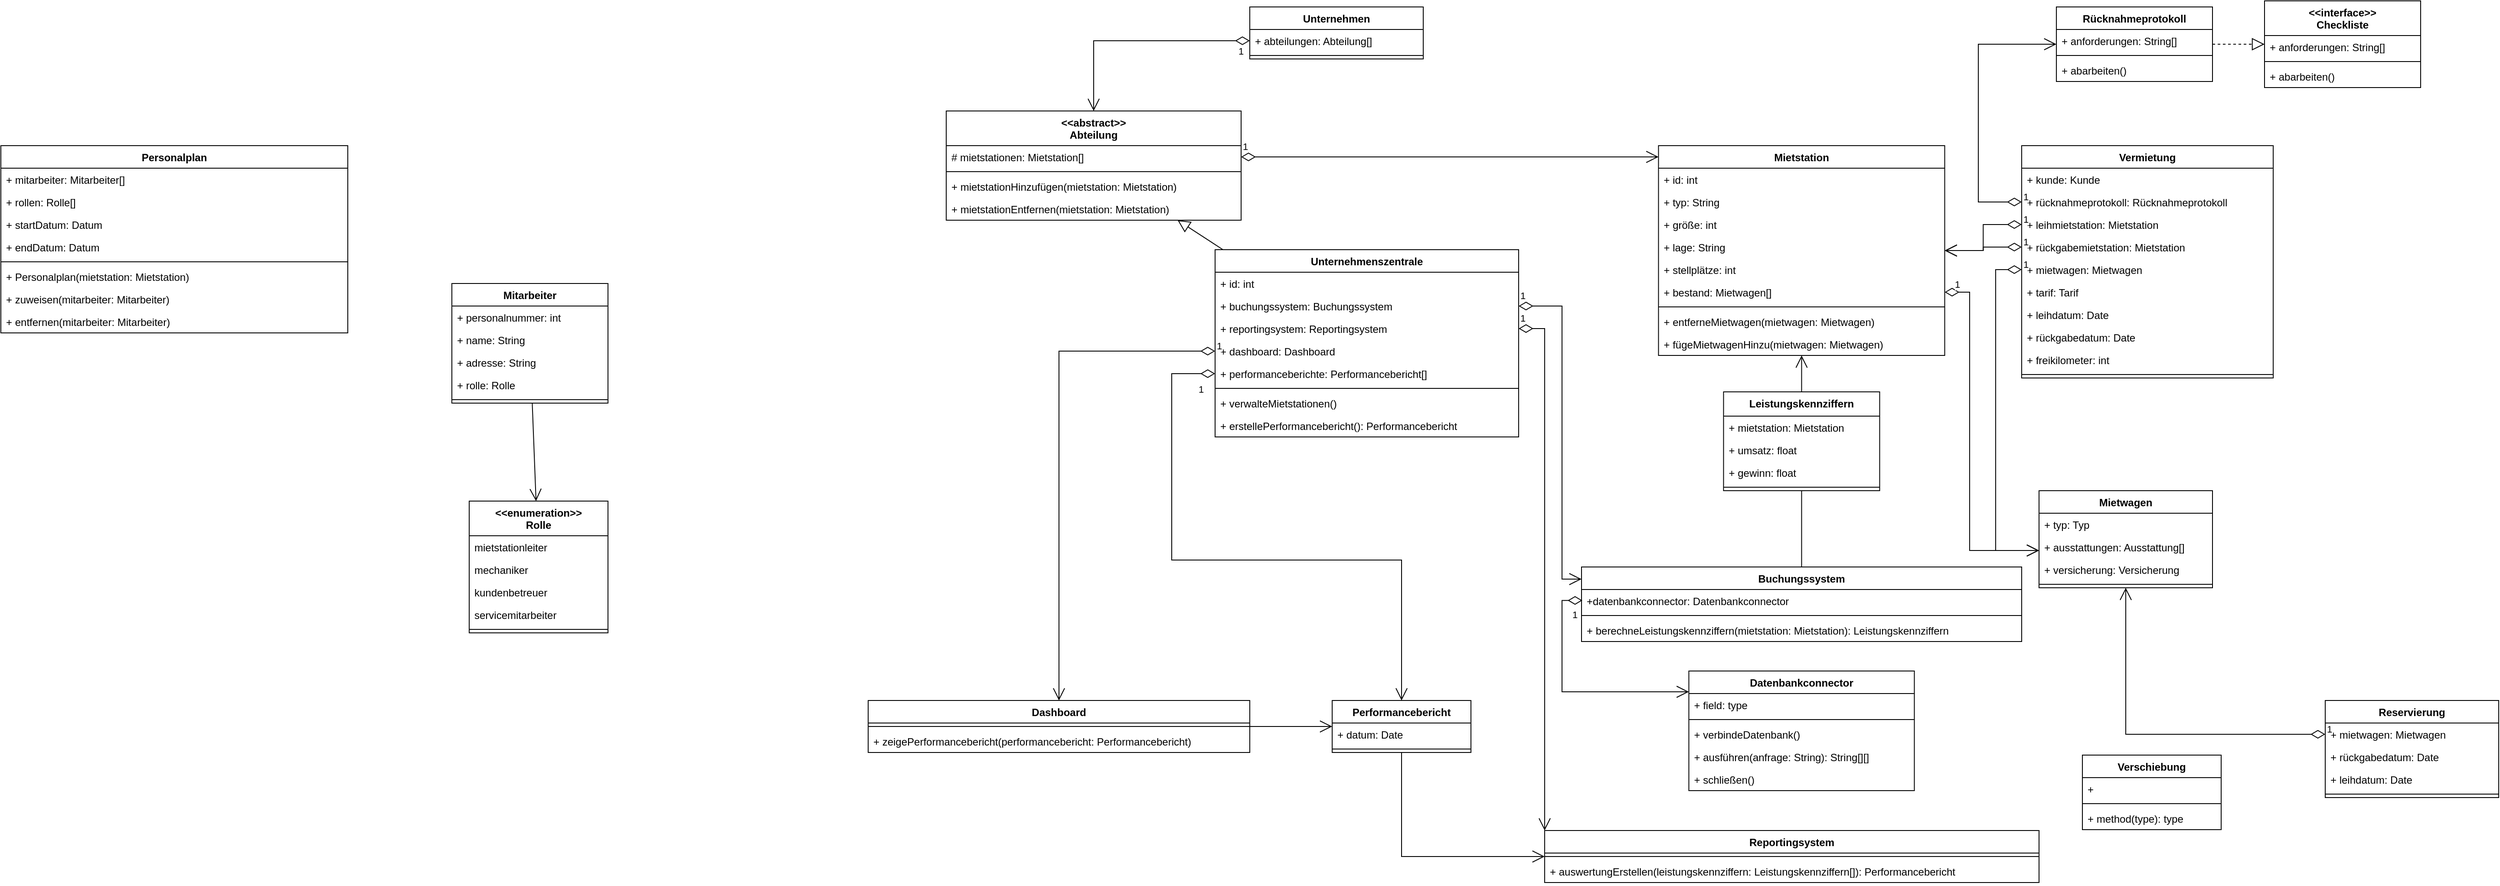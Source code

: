 <mxfile version="16.2.2" type="github">
  <diagram id="ZMPBVdDReR-dd0KNUXKv" name="Page-1">
    <mxGraphModel dx="2992" dy="793" grid="1" gridSize="10" guides="1" tooltips="1" connect="1" arrows="1" fold="1" page="1" pageScale="1" pageWidth="1600" pageHeight="900" math="0" shadow="0">
      <root>
        <mxCell id="0" />
        <mxCell id="1" parent="0" />
        <mxCell id="JOfPQrPtgQj5ozjjMgrj-1" value="Mietstation" style="swimlane;fontStyle=1;align=center;verticalAlign=top;childLayout=stackLayout;horizontal=1;startSize=26;horizontalStack=0;resizeParent=1;resizeParentMax=0;resizeLast=0;collapsible=1;marginBottom=0;" parent="1" vertex="1">
          <mxGeometry x="631.25" y="200" width="330" height="242" as="geometry" />
        </mxCell>
        <mxCell id="JOfPQrPtgQj5ozjjMgrj-76" value="+ id: int" style="text;strokeColor=none;fillColor=none;align=left;verticalAlign=top;spacingLeft=4;spacingRight=4;overflow=hidden;rotatable=0;points=[[0,0.5],[1,0.5]];portConstraint=eastwest;" parent="JOfPQrPtgQj5ozjjMgrj-1" vertex="1">
          <mxGeometry y="26" width="330" height="26" as="geometry" />
        </mxCell>
        <mxCell id="JOfPQrPtgQj5ozjjMgrj-2" value="+ typ: String" style="text;strokeColor=none;fillColor=none;align=left;verticalAlign=top;spacingLeft=4;spacingRight=4;overflow=hidden;rotatable=0;points=[[0,0.5],[1,0.5]];portConstraint=eastwest;" parent="JOfPQrPtgQj5ozjjMgrj-1" vertex="1">
          <mxGeometry y="52" width="330" height="26" as="geometry" />
        </mxCell>
        <mxCell id="JOfPQrPtgQj5ozjjMgrj-73" value="+ größe: int" style="text;strokeColor=none;fillColor=none;align=left;verticalAlign=top;spacingLeft=4;spacingRight=4;overflow=hidden;rotatable=0;points=[[0,0.5],[1,0.5]];portConstraint=eastwest;" parent="JOfPQrPtgQj5ozjjMgrj-1" vertex="1">
          <mxGeometry y="78" width="330" height="26" as="geometry" />
        </mxCell>
        <mxCell id="JOfPQrPtgQj5ozjjMgrj-74" value="+ lage: String" style="text;strokeColor=none;fillColor=none;align=left;verticalAlign=top;spacingLeft=4;spacingRight=4;overflow=hidden;rotatable=0;points=[[0,0.5],[1,0.5]];portConstraint=eastwest;" parent="JOfPQrPtgQj5ozjjMgrj-1" vertex="1">
          <mxGeometry y="104" width="330" height="26" as="geometry" />
        </mxCell>
        <mxCell id="JOfPQrPtgQj5ozjjMgrj-77" value="+ stellplätze: int" style="text;strokeColor=none;fillColor=none;align=left;verticalAlign=top;spacingLeft=4;spacingRight=4;overflow=hidden;rotatable=0;points=[[0,0.5],[1,0.5]];portConstraint=eastwest;" parent="JOfPQrPtgQj5ozjjMgrj-1" vertex="1">
          <mxGeometry y="130" width="330" height="26" as="geometry" />
        </mxCell>
        <mxCell id="JOfPQrPtgQj5ozjjMgrj-78" value="+ bestand: Mietwagen[]" style="text;strokeColor=none;fillColor=none;align=left;verticalAlign=top;spacingLeft=4;spacingRight=4;overflow=hidden;rotatable=0;points=[[0,0.5],[1,0.5]];portConstraint=eastwest;" parent="JOfPQrPtgQj5ozjjMgrj-1" vertex="1">
          <mxGeometry y="156" width="330" height="26" as="geometry" />
        </mxCell>
        <mxCell id="JOfPQrPtgQj5ozjjMgrj-3" value="" style="line;strokeWidth=1;fillColor=none;align=left;verticalAlign=middle;spacingTop=-1;spacingLeft=3;spacingRight=3;rotatable=0;labelPosition=right;points=[];portConstraint=eastwest;" parent="JOfPQrPtgQj5ozjjMgrj-1" vertex="1">
          <mxGeometry y="182" width="330" height="8" as="geometry" />
        </mxCell>
        <mxCell id="JOfPQrPtgQj5ozjjMgrj-243" value="+ entferneMietwagen(mietwagen: Mietwagen)" style="text;strokeColor=none;fillColor=none;align=left;verticalAlign=top;spacingLeft=4;spacingRight=4;overflow=hidden;rotatable=0;points=[[0,0.5],[1,0.5]];portConstraint=eastwest;" parent="JOfPQrPtgQj5ozjjMgrj-1" vertex="1">
          <mxGeometry y="190" width="330" height="26" as="geometry" />
        </mxCell>
        <mxCell id="JOfPQrPtgQj5ozjjMgrj-244" value="+ fügeMietwagenHinzu(mietwagen: Mietwagen)" style="text;strokeColor=none;fillColor=none;align=left;verticalAlign=top;spacingLeft=4;spacingRight=4;overflow=hidden;rotatable=0;points=[[0,0.5],[1,0.5]];portConstraint=eastwest;" parent="JOfPQrPtgQj5ozjjMgrj-1" vertex="1">
          <mxGeometry y="216" width="330" height="26" as="geometry" />
        </mxCell>
        <mxCell id="JOfPQrPtgQj5ozjjMgrj-5" value="Mietwagen" style="swimlane;fontStyle=1;align=center;verticalAlign=top;childLayout=stackLayout;horizontal=1;startSize=26;horizontalStack=0;resizeParent=1;resizeParentMax=0;resizeLast=0;collapsible=1;marginBottom=0;" parent="1" vertex="1">
          <mxGeometry x="1070" y="598" width="200" height="112" as="geometry" />
        </mxCell>
        <mxCell id="JOfPQrPtgQj5ozjjMgrj-6" value="+ typ: Typ" style="text;strokeColor=none;fillColor=none;align=left;verticalAlign=top;spacingLeft=4;spacingRight=4;overflow=hidden;rotatable=0;points=[[0,0.5],[1,0.5]];portConstraint=eastwest;" parent="JOfPQrPtgQj5ozjjMgrj-5" vertex="1">
          <mxGeometry y="26" width="200" height="26" as="geometry" />
        </mxCell>
        <mxCell id="JOfPQrPtgQj5ozjjMgrj-115" value="+ ausstattungen: Ausstattung[]" style="text;strokeColor=none;fillColor=none;align=left;verticalAlign=top;spacingLeft=4;spacingRight=4;overflow=hidden;rotatable=0;points=[[0,0.5],[1,0.5]];portConstraint=eastwest;" parent="JOfPQrPtgQj5ozjjMgrj-5" vertex="1">
          <mxGeometry y="52" width="200" height="26" as="geometry" />
        </mxCell>
        <mxCell id="JOfPQrPtgQj5ozjjMgrj-118" value="+ versicherung: Versicherung" style="text;strokeColor=none;fillColor=none;align=left;verticalAlign=top;spacingLeft=4;spacingRight=4;overflow=hidden;rotatable=0;points=[[0,0.5],[1,0.5]];portConstraint=eastwest;" parent="JOfPQrPtgQj5ozjjMgrj-5" vertex="1">
          <mxGeometry y="78" width="200" height="26" as="geometry" />
        </mxCell>
        <mxCell id="JOfPQrPtgQj5ozjjMgrj-7" value="" style="line;strokeWidth=1;fillColor=none;align=left;verticalAlign=middle;spacingTop=-1;spacingLeft=3;spacingRight=3;rotatable=0;labelPosition=right;points=[];portConstraint=eastwest;" parent="JOfPQrPtgQj5ozjjMgrj-5" vertex="1">
          <mxGeometry y="104" width="200" height="8" as="geometry" />
        </mxCell>
        <mxCell id="JOfPQrPtgQj5ozjjMgrj-21" value="&lt;&lt;abstract&gt;&gt;&#xa;Abteilung" style="swimlane;fontStyle=1;align=center;verticalAlign=top;childLayout=stackLayout;horizontal=1;startSize=40;horizontalStack=0;resizeParent=1;resizeParentMax=0;resizeLast=0;collapsible=1;marginBottom=0;" parent="1" vertex="1">
          <mxGeometry x="-190" y="160" width="340" height="126" as="geometry" />
        </mxCell>
        <mxCell id="JOfPQrPtgQj5ozjjMgrj-22" value="# mietstationen: Mietstation[]" style="text;strokeColor=none;fillColor=none;align=left;verticalAlign=top;spacingLeft=4;spacingRight=4;overflow=hidden;rotatable=0;points=[[0,0.5],[1,0.5]];portConstraint=eastwest;" parent="JOfPQrPtgQj5ozjjMgrj-21" vertex="1">
          <mxGeometry y="40" width="340" height="26" as="geometry" />
        </mxCell>
        <mxCell id="JOfPQrPtgQj5ozjjMgrj-23" value="" style="line;strokeWidth=1;fillColor=none;align=left;verticalAlign=middle;spacingTop=-1;spacingLeft=3;spacingRight=3;rotatable=0;labelPosition=right;points=[];portConstraint=eastwest;" parent="JOfPQrPtgQj5ozjjMgrj-21" vertex="1">
          <mxGeometry y="66" width="340" height="8" as="geometry" />
        </mxCell>
        <mxCell id="JOfPQrPtgQj5ozjjMgrj-222" value="+ mietstationHinzufügen(mietstation: Mietstation)" style="text;strokeColor=none;fillColor=none;align=left;verticalAlign=top;spacingLeft=4;spacingRight=4;overflow=hidden;rotatable=0;points=[[0,0.5],[1,0.5]];portConstraint=eastwest;" parent="JOfPQrPtgQj5ozjjMgrj-21" vertex="1">
          <mxGeometry y="74" width="340" height="26" as="geometry" />
        </mxCell>
        <mxCell id="JOfPQrPtgQj5ozjjMgrj-227" value="+ mietstationEntfernen(mietstation: Mietstation)" style="text;strokeColor=none;fillColor=none;align=left;verticalAlign=top;spacingLeft=4;spacingRight=4;overflow=hidden;rotatable=0;points=[[0,0.5],[1,0.5]];portConstraint=eastwest;" parent="JOfPQrPtgQj5ozjjMgrj-21" vertex="1">
          <mxGeometry y="100" width="340" height="26" as="geometry" />
        </mxCell>
        <mxCell id="JOfPQrPtgQj5ozjjMgrj-29" value="Unternehmenszentrale" style="swimlane;fontStyle=1;align=center;verticalAlign=top;childLayout=stackLayout;horizontal=1;startSize=26;horizontalStack=0;resizeParent=1;resizeParentMax=0;resizeLast=0;collapsible=1;marginBottom=0;" parent="1" vertex="1">
          <mxGeometry x="120" y="320" width="350" height="216" as="geometry" />
        </mxCell>
        <mxCell id="JOfPQrPtgQj5ozjjMgrj-75" value="+ id: int" style="text;strokeColor=none;fillColor=none;align=left;verticalAlign=top;spacingLeft=4;spacingRight=4;overflow=hidden;rotatable=0;points=[[0,0.5],[1,0.5]];portConstraint=eastwest;" parent="JOfPQrPtgQj5ozjjMgrj-29" vertex="1">
          <mxGeometry y="26" width="350" height="26" as="geometry" />
        </mxCell>
        <mxCell id="JOfPQrPtgQj5ozjjMgrj-182" value="+ buchungssystem: Buchungssystem" style="text;strokeColor=none;fillColor=none;align=left;verticalAlign=top;spacingLeft=4;spacingRight=4;overflow=hidden;rotatable=0;points=[[0,0.5],[1,0.5]];portConstraint=eastwest;" parent="JOfPQrPtgQj5ozjjMgrj-29" vertex="1">
          <mxGeometry y="52" width="350" height="26" as="geometry" />
        </mxCell>
        <mxCell id="JOfPQrPtgQj5ozjjMgrj-181" value="+ reportingsystem: Reportingsystem" style="text;strokeColor=none;fillColor=none;align=left;verticalAlign=top;spacingLeft=4;spacingRight=4;overflow=hidden;rotatable=0;points=[[0,0.5],[1,0.5]];portConstraint=eastwest;" parent="JOfPQrPtgQj5ozjjMgrj-29" vertex="1">
          <mxGeometry y="78" width="350" height="26" as="geometry" />
        </mxCell>
        <mxCell id="JOfPQrPtgQj5ozjjMgrj-184" value="+ dashboard: Dashboard" style="text;strokeColor=none;fillColor=none;align=left;verticalAlign=top;spacingLeft=4;spacingRight=4;overflow=hidden;rotatable=0;points=[[0,0.5],[1,0.5]];portConstraint=eastwest;" parent="JOfPQrPtgQj5ozjjMgrj-29" vertex="1">
          <mxGeometry y="104" width="350" height="26" as="geometry" />
        </mxCell>
        <mxCell id="JOfPQrPtgQj5ozjjMgrj-183" value="+ performanceberichte: Performancebericht[]" style="text;strokeColor=none;fillColor=none;align=left;verticalAlign=top;spacingLeft=4;spacingRight=4;overflow=hidden;rotatable=0;points=[[0,0.5],[1,0.5]];portConstraint=eastwest;" parent="JOfPQrPtgQj5ozjjMgrj-29" vertex="1">
          <mxGeometry y="130" width="350" height="26" as="geometry" />
        </mxCell>
        <mxCell id="JOfPQrPtgQj5ozjjMgrj-31" value="" style="line;strokeWidth=1;fillColor=none;align=left;verticalAlign=middle;spacingTop=-1;spacingLeft=3;spacingRight=3;rotatable=0;labelPosition=right;points=[];portConstraint=eastwest;" parent="JOfPQrPtgQj5ozjjMgrj-29" vertex="1">
          <mxGeometry y="156" width="350" height="8" as="geometry" />
        </mxCell>
        <mxCell id="JOfPQrPtgQj5ozjjMgrj-228" value="+ verwalteMietstationen()" style="text;strokeColor=none;fillColor=none;align=left;verticalAlign=top;spacingLeft=4;spacingRight=4;overflow=hidden;rotatable=0;points=[[0,0.5],[1,0.5]];portConstraint=eastwest;" parent="JOfPQrPtgQj5ozjjMgrj-29" vertex="1">
          <mxGeometry y="164" width="350" height="26" as="geometry" />
        </mxCell>
        <mxCell id="JOfPQrPtgQj5ozjjMgrj-101" value="+ erstellePerformancebericht(): Performancebericht" style="text;strokeColor=none;fillColor=none;align=left;verticalAlign=top;spacingLeft=4;spacingRight=4;overflow=hidden;rotatable=0;points=[[0,0.5],[1,0.5]];portConstraint=eastwest;" parent="JOfPQrPtgQj5ozjjMgrj-29" vertex="1">
          <mxGeometry y="190" width="350" height="26" as="geometry" />
        </mxCell>
        <mxCell id="JOfPQrPtgQj5ozjjMgrj-33" value="Performancebericht" style="swimlane;fontStyle=1;align=center;verticalAlign=top;childLayout=stackLayout;horizontal=1;startSize=26;horizontalStack=0;resizeParent=1;resizeParentMax=0;resizeLast=0;collapsible=1;marginBottom=0;" parent="1" vertex="1">
          <mxGeometry x="255" y="840" width="160" height="60" as="geometry" />
        </mxCell>
        <mxCell id="JOfPQrPtgQj5ozjjMgrj-34" value="+ datum: Date" style="text;strokeColor=none;fillColor=none;align=left;verticalAlign=top;spacingLeft=4;spacingRight=4;overflow=hidden;rotatable=0;points=[[0,0.5],[1,0.5]];portConstraint=eastwest;" parent="JOfPQrPtgQj5ozjjMgrj-33" vertex="1">
          <mxGeometry y="26" width="160" height="26" as="geometry" />
        </mxCell>
        <mxCell id="JOfPQrPtgQj5ozjjMgrj-35" value="" style="line;strokeWidth=1;fillColor=none;align=left;verticalAlign=middle;spacingTop=-1;spacingLeft=3;spacingRight=3;rotatable=0;labelPosition=right;points=[];portConstraint=eastwest;" parent="JOfPQrPtgQj5ozjjMgrj-33" vertex="1">
          <mxGeometry y="52" width="160" height="8" as="geometry" />
        </mxCell>
        <mxCell id="JOfPQrPtgQj5ozjjMgrj-37" value="Dashboard" style="swimlane;fontStyle=1;align=center;verticalAlign=top;childLayout=stackLayout;horizontal=1;startSize=26;horizontalStack=0;resizeParent=1;resizeParentMax=0;resizeLast=0;collapsible=1;marginBottom=0;" parent="1" vertex="1">
          <mxGeometry x="-280" y="840" width="440" height="60" as="geometry" />
        </mxCell>
        <mxCell id="JOfPQrPtgQj5ozjjMgrj-39" value="" style="line;strokeWidth=1;fillColor=none;align=left;verticalAlign=middle;spacingTop=-1;spacingLeft=3;spacingRight=3;rotatable=0;labelPosition=right;points=[];portConstraint=eastwest;" parent="JOfPQrPtgQj5ozjjMgrj-37" vertex="1">
          <mxGeometry y="26" width="440" height="8" as="geometry" />
        </mxCell>
        <mxCell id="JOfPQrPtgQj5ozjjMgrj-40" value="+ zeigePerformancebericht(performancebericht: Performancebericht)" style="text;strokeColor=none;fillColor=none;align=left;verticalAlign=top;spacingLeft=4;spacingRight=4;overflow=hidden;rotatable=0;points=[[0,0.5],[1,0.5]];portConstraint=eastwest;" parent="JOfPQrPtgQj5ozjjMgrj-37" vertex="1">
          <mxGeometry y="34" width="440" height="26" as="geometry" />
        </mxCell>
        <mxCell id="JOfPQrPtgQj5ozjjMgrj-41" value="Mitarbeiter" style="swimlane;fontStyle=1;align=center;verticalAlign=top;childLayout=stackLayout;horizontal=1;startSize=26;horizontalStack=0;resizeParent=1;resizeParentMax=0;resizeLast=0;collapsible=1;marginBottom=0;" parent="1" vertex="1">
          <mxGeometry x="-760" y="359" width="180" height="138" as="geometry" />
        </mxCell>
        <mxCell id="JOfPQrPtgQj5ozjjMgrj-206" value="+ personalnummer: int" style="text;strokeColor=none;fillColor=none;align=left;verticalAlign=top;spacingLeft=4;spacingRight=4;overflow=hidden;rotatable=0;points=[[0,0.5],[1,0.5]];portConstraint=eastwest;" parent="JOfPQrPtgQj5ozjjMgrj-41" vertex="1">
          <mxGeometry y="26" width="180" height="26" as="geometry" />
        </mxCell>
        <mxCell id="keo7LRHrqXR6IUppqkBO-5" value="+ name: String" style="text;strokeColor=none;fillColor=none;align=left;verticalAlign=top;spacingLeft=4;spacingRight=4;overflow=hidden;rotatable=0;points=[[0,0.5],[1,0.5]];portConstraint=eastwest;fontSize=12;" vertex="1" parent="JOfPQrPtgQj5ozjjMgrj-41">
          <mxGeometry y="52" width="180" height="26" as="geometry" />
        </mxCell>
        <mxCell id="keo7LRHrqXR6IUppqkBO-6" value="+ adresse: String" style="text;strokeColor=none;fillColor=none;align=left;verticalAlign=top;spacingLeft=4;spacingRight=4;overflow=hidden;rotatable=0;points=[[0,0.5],[1,0.5]];portConstraint=eastwest;fontSize=12;" vertex="1" parent="JOfPQrPtgQj5ozjjMgrj-41">
          <mxGeometry y="78" width="180" height="26" as="geometry" />
        </mxCell>
        <mxCell id="JOfPQrPtgQj5ozjjMgrj-42" value="+ rolle: Rolle" style="text;strokeColor=none;fillColor=none;align=left;verticalAlign=top;spacingLeft=4;spacingRight=4;overflow=hidden;rotatable=0;points=[[0,0.5],[1,0.5]];portConstraint=eastwest;" parent="JOfPQrPtgQj5ozjjMgrj-41" vertex="1">
          <mxGeometry y="104" width="180" height="26" as="geometry" />
        </mxCell>
        <mxCell id="JOfPQrPtgQj5ozjjMgrj-43" value="" style="line;strokeWidth=1;fillColor=none;align=left;verticalAlign=middle;spacingTop=-1;spacingLeft=3;spacingRight=3;rotatable=0;labelPosition=right;points=[];portConstraint=eastwest;" parent="JOfPQrPtgQj5ozjjMgrj-41" vertex="1">
          <mxGeometry y="130" width="180" height="8" as="geometry" />
        </mxCell>
        <mxCell id="JOfPQrPtgQj5ozjjMgrj-45" value="&lt;&lt;enumeration&gt;&gt;&#xa;Rolle" style="swimlane;fontStyle=1;align=center;verticalAlign=top;childLayout=stackLayout;horizontal=1;startSize=40;horizontalStack=0;resizeParent=1;resizeParentMax=0;resizeLast=0;collapsible=1;marginBottom=0;" parent="1" vertex="1">
          <mxGeometry x="-740" y="610" width="160" height="152" as="geometry" />
        </mxCell>
        <mxCell id="JOfPQrPtgQj5ozjjMgrj-46" value="mietstationleiter" style="text;strokeColor=none;fillColor=none;align=left;verticalAlign=top;spacingLeft=4;spacingRight=4;overflow=hidden;rotatable=0;points=[[0,0.5],[1,0.5]];portConstraint=eastwest;" parent="JOfPQrPtgQj5ozjjMgrj-45" vertex="1">
          <mxGeometry y="40" width="160" height="26" as="geometry" />
        </mxCell>
        <mxCell id="keo7LRHrqXR6IUppqkBO-7" value="mechaniker" style="text;strokeColor=none;fillColor=none;align=left;verticalAlign=top;spacingLeft=4;spacingRight=4;overflow=hidden;rotatable=0;points=[[0,0.5],[1,0.5]];portConstraint=eastwest;fontSize=12;" vertex="1" parent="JOfPQrPtgQj5ozjjMgrj-45">
          <mxGeometry y="66" width="160" height="26" as="geometry" />
        </mxCell>
        <mxCell id="keo7LRHrqXR6IUppqkBO-8" value="kundenbetreuer" style="text;strokeColor=none;fillColor=none;align=left;verticalAlign=top;spacingLeft=4;spacingRight=4;overflow=hidden;rotatable=0;points=[[0,0.5],[1,0.5]];portConstraint=eastwest;fontSize=12;" vertex="1" parent="JOfPQrPtgQj5ozjjMgrj-45">
          <mxGeometry y="92" width="160" height="26" as="geometry" />
        </mxCell>
        <mxCell id="keo7LRHrqXR6IUppqkBO-9" value="servicemitarbeiter" style="text;strokeColor=none;fillColor=none;align=left;verticalAlign=top;spacingLeft=4;spacingRight=4;overflow=hidden;rotatable=0;points=[[0,0.5],[1,0.5]];portConstraint=eastwest;fontSize=12;" vertex="1" parent="JOfPQrPtgQj5ozjjMgrj-45">
          <mxGeometry y="118" width="160" height="26" as="geometry" />
        </mxCell>
        <mxCell id="JOfPQrPtgQj5ozjjMgrj-47" value="" style="line;strokeWidth=1;fillColor=none;align=left;verticalAlign=middle;spacingTop=-1;spacingLeft=3;spacingRight=3;rotatable=0;labelPosition=right;points=[];portConstraint=eastwest;" parent="JOfPQrPtgQj5ozjjMgrj-45" vertex="1">
          <mxGeometry y="144" width="160" height="8" as="geometry" />
        </mxCell>
        <mxCell id="JOfPQrPtgQj5ozjjMgrj-53" value="Vermietung" style="swimlane;fontStyle=1;align=center;verticalAlign=top;childLayout=stackLayout;horizontal=1;startSize=26;horizontalStack=0;resizeParent=1;resizeParentMax=0;resizeLast=0;collapsible=1;marginBottom=0;" parent="1" vertex="1">
          <mxGeometry x="1050" y="200" width="290" height="268" as="geometry" />
        </mxCell>
        <mxCell id="JOfPQrPtgQj5ozjjMgrj-54" value="+ kunde: Kunde" style="text;strokeColor=none;fillColor=none;align=left;verticalAlign=top;spacingLeft=4;spacingRight=4;overflow=hidden;rotatable=0;points=[[0,0.5],[1,0.5]];portConstraint=eastwest;" parent="JOfPQrPtgQj5ozjjMgrj-53" vertex="1">
          <mxGeometry y="26" width="290" height="26" as="geometry" />
        </mxCell>
        <mxCell id="JOfPQrPtgQj5ozjjMgrj-144" value="+ rücknahmeprotokoll: Rücknahmeprotokoll" style="text;strokeColor=none;fillColor=none;align=left;verticalAlign=top;spacingLeft=4;spacingRight=4;overflow=hidden;rotatable=0;points=[[0,0.5],[1,0.5]];portConstraint=eastwest;" parent="JOfPQrPtgQj5ozjjMgrj-53" vertex="1">
          <mxGeometry y="52" width="290" height="26" as="geometry" />
        </mxCell>
        <mxCell id="JOfPQrPtgQj5ozjjMgrj-91" value="+ leihmietstation: Mietstation" style="text;strokeColor=none;fillColor=none;align=left;verticalAlign=top;spacingLeft=4;spacingRight=4;overflow=hidden;rotatable=0;points=[[0,0.5],[1,0.5]];portConstraint=eastwest;" parent="JOfPQrPtgQj5ozjjMgrj-53" vertex="1">
          <mxGeometry y="78" width="290" height="26" as="geometry" />
        </mxCell>
        <mxCell id="JOfPQrPtgQj5ozjjMgrj-100" value="+ rückgabemietstation: Mietstation" style="text;strokeColor=none;fillColor=none;align=left;verticalAlign=top;spacingLeft=4;spacingRight=4;overflow=hidden;rotatable=0;points=[[0,0.5],[1,0.5]];portConstraint=eastwest;" parent="JOfPQrPtgQj5ozjjMgrj-53" vertex="1">
          <mxGeometry y="104" width="290" height="26" as="geometry" />
        </mxCell>
        <mxCell id="JOfPQrPtgQj5ozjjMgrj-92" value="+ mietwagen: Mietwagen" style="text;strokeColor=none;fillColor=none;align=left;verticalAlign=top;spacingLeft=4;spacingRight=4;overflow=hidden;rotatable=0;points=[[0,0.5],[1,0.5]];portConstraint=eastwest;" parent="JOfPQrPtgQj5ozjjMgrj-53" vertex="1">
          <mxGeometry y="130" width="290" height="26" as="geometry" />
        </mxCell>
        <mxCell id="JOfPQrPtgQj5ozjjMgrj-107" value="+ tarif: Tarif" style="text;strokeColor=none;fillColor=none;align=left;verticalAlign=top;spacingLeft=4;spacingRight=4;overflow=hidden;rotatable=0;points=[[0,0.5],[1,0.5]];portConstraint=eastwest;" parent="JOfPQrPtgQj5ozjjMgrj-53" vertex="1">
          <mxGeometry y="156" width="290" height="26" as="geometry" />
        </mxCell>
        <mxCell id="JOfPQrPtgQj5ozjjMgrj-94" value="+ leihdatum: Date" style="text;strokeColor=none;fillColor=none;align=left;verticalAlign=top;spacingLeft=4;spacingRight=4;overflow=hidden;rotatable=0;points=[[0,0.5],[1,0.5]];portConstraint=eastwest;" parent="JOfPQrPtgQj5ozjjMgrj-53" vertex="1">
          <mxGeometry y="182" width="290" height="26" as="geometry" />
        </mxCell>
        <mxCell id="JOfPQrPtgQj5ozjjMgrj-95" value="+ rückgabedatum: Date" style="text;strokeColor=none;fillColor=none;align=left;verticalAlign=top;spacingLeft=4;spacingRight=4;overflow=hidden;rotatable=0;points=[[0,0.5],[1,0.5]];portConstraint=eastwest;" parent="JOfPQrPtgQj5ozjjMgrj-53" vertex="1">
          <mxGeometry y="208" width="290" height="26" as="geometry" />
        </mxCell>
        <mxCell id="JOfPQrPtgQj5ozjjMgrj-119" value="+ freikilometer: int" style="text;strokeColor=none;fillColor=none;align=left;verticalAlign=top;spacingLeft=4;spacingRight=4;overflow=hidden;rotatable=0;points=[[0,0.5],[1,0.5]];portConstraint=eastwest;" parent="JOfPQrPtgQj5ozjjMgrj-53" vertex="1">
          <mxGeometry y="234" width="290" height="26" as="geometry" />
        </mxCell>
        <mxCell id="JOfPQrPtgQj5ozjjMgrj-55" value="" style="line;strokeWidth=1;fillColor=none;align=left;verticalAlign=middle;spacingTop=-1;spacingLeft=3;spacingRight=3;rotatable=0;labelPosition=right;points=[];portConstraint=eastwest;" parent="JOfPQrPtgQj5ozjjMgrj-53" vertex="1">
          <mxGeometry y="260" width="290" height="8" as="geometry" />
        </mxCell>
        <mxCell id="JOfPQrPtgQj5ozjjMgrj-57" value="Datenbankconnector" style="swimlane;fontStyle=1;align=center;verticalAlign=top;childLayout=stackLayout;horizontal=1;startSize=26;horizontalStack=0;resizeParent=1;resizeParentMax=0;resizeLast=0;collapsible=1;marginBottom=0;" parent="1" vertex="1">
          <mxGeometry x="666.25" y="806" width="260" height="138" as="geometry" />
        </mxCell>
        <mxCell id="JOfPQrPtgQj5ozjjMgrj-58" value="+ field: type" style="text;strokeColor=none;fillColor=none;align=left;verticalAlign=top;spacingLeft=4;spacingRight=4;overflow=hidden;rotatable=0;points=[[0,0.5],[1,0.5]];portConstraint=eastwest;" parent="JOfPQrPtgQj5ozjjMgrj-57" vertex="1">
          <mxGeometry y="26" width="260" height="26" as="geometry" />
        </mxCell>
        <mxCell id="JOfPQrPtgQj5ozjjMgrj-59" value="" style="line;strokeWidth=1;fillColor=none;align=left;verticalAlign=middle;spacingTop=-1;spacingLeft=3;spacingRight=3;rotatable=0;labelPosition=right;points=[];portConstraint=eastwest;" parent="JOfPQrPtgQj5ozjjMgrj-57" vertex="1">
          <mxGeometry y="52" width="260" height="8" as="geometry" />
        </mxCell>
        <mxCell id="JOfPQrPtgQj5ozjjMgrj-60" value="+ verbindeDatenbank()" style="text;strokeColor=none;fillColor=none;align=left;verticalAlign=top;spacingLeft=4;spacingRight=4;overflow=hidden;rotatable=0;points=[[0,0.5],[1,0.5]];portConstraint=eastwest;" parent="JOfPQrPtgQj5ozjjMgrj-57" vertex="1">
          <mxGeometry y="60" width="260" height="26" as="geometry" />
        </mxCell>
        <mxCell id="JOfPQrPtgQj5ozjjMgrj-229" value="+ ausführen(anfrage: String): String[][]" style="text;strokeColor=none;fillColor=none;align=left;verticalAlign=top;spacingLeft=4;spacingRight=4;overflow=hidden;rotatable=0;points=[[0,0.5],[1,0.5]];portConstraint=eastwest;" parent="JOfPQrPtgQj5ozjjMgrj-57" vertex="1">
          <mxGeometry y="86" width="260" height="26" as="geometry" />
        </mxCell>
        <mxCell id="JOfPQrPtgQj5ozjjMgrj-230" value="+ schließen()" style="text;strokeColor=none;fillColor=none;align=left;verticalAlign=top;spacingLeft=4;spacingRight=4;overflow=hidden;rotatable=0;points=[[0,0.5],[1,0.5]];portConstraint=eastwest;" parent="JOfPQrPtgQj5ozjjMgrj-57" vertex="1">
          <mxGeometry y="112" width="260" height="26" as="geometry" />
        </mxCell>
        <mxCell id="JOfPQrPtgQj5ozjjMgrj-61" value="Buchungssystem" style="swimlane;fontStyle=1;align=center;verticalAlign=top;childLayout=stackLayout;horizontal=1;startSize=26;horizontalStack=0;resizeParent=1;resizeParentMax=0;resizeLast=0;collapsible=1;marginBottom=0;" parent="1" vertex="1">
          <mxGeometry x="542.5" y="686" width="507.5" height="86" as="geometry" />
        </mxCell>
        <mxCell id="JOfPQrPtgQj5ozjjMgrj-62" value="+datenbankconnector: Datenbankconnector" style="text;strokeColor=none;fillColor=none;align=left;verticalAlign=top;spacingLeft=4;spacingRight=4;overflow=hidden;rotatable=0;points=[[0,0.5],[1,0.5]];portConstraint=eastwest;" parent="JOfPQrPtgQj5ozjjMgrj-61" vertex="1">
          <mxGeometry y="26" width="507.5" height="26" as="geometry" />
        </mxCell>
        <mxCell id="JOfPQrPtgQj5ozjjMgrj-63" value="" style="line;strokeWidth=1;fillColor=none;align=left;verticalAlign=middle;spacingTop=-1;spacingLeft=3;spacingRight=3;rotatable=0;labelPosition=right;points=[];portConstraint=eastwest;" parent="JOfPQrPtgQj5ozjjMgrj-61" vertex="1">
          <mxGeometry y="52" width="507.5" height="8" as="geometry" />
        </mxCell>
        <mxCell id="JOfPQrPtgQj5ozjjMgrj-64" value="+ berechneLeistungskennziffern(mietstation: Mietstation): Leistungskennziffern" style="text;strokeColor=none;fillColor=none;align=left;verticalAlign=top;spacingLeft=4;spacingRight=4;overflow=hidden;rotatable=0;points=[[0,0.5],[1,0.5]];portConstraint=eastwest;" parent="JOfPQrPtgQj5ozjjMgrj-61" vertex="1">
          <mxGeometry y="60" width="507.5" height="26" as="geometry" />
        </mxCell>
        <mxCell id="JOfPQrPtgQj5ozjjMgrj-69" value="Reportingsystem" style="swimlane;fontStyle=1;align=center;verticalAlign=top;childLayout=stackLayout;horizontal=1;startSize=26;horizontalStack=0;resizeParent=1;resizeParentMax=0;resizeLast=0;collapsible=1;marginBottom=0;" parent="1" vertex="1">
          <mxGeometry x="500" y="990" width="570" height="60" as="geometry" />
        </mxCell>
        <mxCell id="JOfPQrPtgQj5ozjjMgrj-71" value="" style="line;strokeWidth=1;fillColor=none;align=left;verticalAlign=middle;spacingTop=-1;spacingLeft=3;spacingRight=3;rotatable=0;labelPosition=right;points=[];portConstraint=eastwest;" parent="JOfPQrPtgQj5ozjjMgrj-69" vertex="1">
          <mxGeometry y="26" width="570" height="8" as="geometry" />
        </mxCell>
        <mxCell id="JOfPQrPtgQj5ozjjMgrj-72" value="+ auswertungErstellen(leistungskennziffern: Leistungskennziffern[]): Performancebericht" style="text;strokeColor=none;fillColor=none;align=left;verticalAlign=top;spacingLeft=4;spacingRight=4;overflow=hidden;rotatable=0;points=[[0,0.5],[1,0.5]];portConstraint=eastwest;" parent="JOfPQrPtgQj5ozjjMgrj-69" vertex="1">
          <mxGeometry y="34" width="570" height="26" as="geometry" />
        </mxCell>
        <mxCell id="JOfPQrPtgQj5ozjjMgrj-79" value="1" style="endArrow=open;html=1;endSize=12;startArrow=diamondThin;startSize=14;startFill=0;edgeStyle=orthogonalEdgeStyle;align=left;verticalAlign=bottom;rounded=0;exitX=1;exitY=0.5;exitDx=0;exitDy=0;" parent="1" source="JOfPQrPtgQj5ozjjMgrj-78" target="JOfPQrPtgQj5ozjjMgrj-5" edge="1">
          <mxGeometry x="-0.95" relative="1" as="geometry">
            <mxPoint x="600" y="140" as="sourcePoint" />
            <mxPoint x="770" y="230" as="targetPoint" />
            <Array as="points">
              <mxPoint x="990" y="369" />
              <mxPoint x="990" y="667" />
            </Array>
            <mxPoint as="offset" />
          </mxGeometry>
        </mxCell>
        <mxCell id="JOfPQrPtgQj5ozjjMgrj-80" value="1" style="endArrow=open;html=1;endSize=12;startArrow=diamondThin;startSize=14;startFill=0;edgeStyle=orthogonalEdgeStyle;align=left;verticalAlign=bottom;rounded=0;exitX=1;exitY=0.5;exitDx=0;exitDy=0;" parent="1" source="JOfPQrPtgQj5ozjjMgrj-22" target="JOfPQrPtgQj5ozjjMgrj-1" edge="1">
          <mxGeometry x="-1" y="3" relative="1" as="geometry">
            <mxPoint x="490" y="220" as="sourcePoint" />
            <mxPoint x="720" y="310" as="targetPoint" />
            <Array as="points">
              <mxPoint x="340" y="213" />
              <mxPoint x="340" y="213" />
            </Array>
          </mxGeometry>
        </mxCell>
        <mxCell id="JOfPQrPtgQj5ozjjMgrj-81" value="Unternehmen" style="swimlane;fontStyle=1;align=center;verticalAlign=top;childLayout=stackLayout;horizontal=1;startSize=26;horizontalStack=0;resizeParent=1;resizeParentMax=0;resizeLast=0;collapsible=1;marginBottom=0;" parent="1" vertex="1">
          <mxGeometry x="160" y="40" width="200" height="60" as="geometry" />
        </mxCell>
        <mxCell id="JOfPQrPtgQj5ozjjMgrj-82" value="+ abteilungen: Abteilung[]" style="text;strokeColor=none;fillColor=none;align=left;verticalAlign=top;spacingLeft=4;spacingRight=4;overflow=hidden;rotatable=0;points=[[0,0.5],[1,0.5]];portConstraint=eastwest;" parent="JOfPQrPtgQj5ozjjMgrj-81" vertex="1">
          <mxGeometry y="26" width="200" height="26" as="geometry" />
        </mxCell>
        <mxCell id="JOfPQrPtgQj5ozjjMgrj-83" value="" style="line;strokeWidth=1;fillColor=none;align=left;verticalAlign=middle;spacingTop=-1;spacingLeft=3;spacingRight=3;rotatable=0;labelPosition=right;points=[];portConstraint=eastwest;" parent="JOfPQrPtgQj5ozjjMgrj-81" vertex="1">
          <mxGeometry y="52" width="200" height="8" as="geometry" />
        </mxCell>
        <mxCell id="JOfPQrPtgQj5ozjjMgrj-110" value="1" style="endArrow=open;html=1;endSize=12;startArrow=diamondThin;startSize=14;startFill=0;edgeStyle=orthogonalEdgeStyle;align=left;verticalAlign=bottom;rounded=0;exitX=0;exitY=0.5;exitDx=0;exitDy=0;" parent="1" source="JOfPQrPtgQj5ozjjMgrj-92" target="JOfPQrPtgQj5ozjjMgrj-5" edge="1">
          <mxGeometry x="-1" y="3" relative="1" as="geometry">
            <mxPoint x="990" y="420" as="sourcePoint" />
            <mxPoint x="1150" y="420" as="targetPoint" />
            <Array as="points">
              <mxPoint x="1020" y="343" />
              <mxPoint x="1020" y="667" />
            </Array>
          </mxGeometry>
        </mxCell>
        <mxCell id="JOfPQrPtgQj5ozjjMgrj-125" value="Reservierung" style="swimlane;fontStyle=1;align=center;verticalAlign=top;childLayout=stackLayout;horizontal=1;startSize=26;horizontalStack=0;resizeParent=1;resizeParentMax=0;resizeLast=0;collapsible=1;marginBottom=0;" parent="1" vertex="1">
          <mxGeometry x="1400" y="840" width="200" height="112" as="geometry" />
        </mxCell>
        <mxCell id="JOfPQrPtgQj5ozjjMgrj-129" value="+ mietwagen: Mietwagen" style="text;strokeColor=none;fillColor=none;align=left;verticalAlign=top;spacingLeft=4;spacingRight=4;overflow=hidden;rotatable=0;points=[[0,0.5],[1,0.5]];portConstraint=eastwest;" parent="JOfPQrPtgQj5ozjjMgrj-125" vertex="1">
          <mxGeometry y="26" width="200" height="26" as="geometry" />
        </mxCell>
        <mxCell id="JOfPQrPtgQj5ozjjMgrj-131" value="+ rückgabedatum: Date" style="text;strokeColor=none;fillColor=none;align=left;verticalAlign=top;spacingLeft=4;spacingRight=4;overflow=hidden;rotatable=0;points=[[0,0.5],[1,0.5]];portConstraint=eastwest;" parent="JOfPQrPtgQj5ozjjMgrj-125" vertex="1">
          <mxGeometry y="52" width="200" height="26" as="geometry" />
        </mxCell>
        <mxCell id="JOfPQrPtgQj5ozjjMgrj-130" value="+ leihdatum: Date" style="text;strokeColor=none;fillColor=none;align=left;verticalAlign=top;spacingLeft=4;spacingRight=4;overflow=hidden;rotatable=0;points=[[0,0.5],[1,0.5]];portConstraint=eastwest;" parent="JOfPQrPtgQj5ozjjMgrj-125" vertex="1">
          <mxGeometry y="78" width="200" height="26" as="geometry" />
        </mxCell>
        <mxCell id="JOfPQrPtgQj5ozjjMgrj-127" value="" style="line;strokeWidth=1;fillColor=none;align=left;verticalAlign=middle;spacingTop=-1;spacingLeft=3;spacingRight=3;rotatable=0;labelPosition=right;points=[];portConstraint=eastwest;" parent="JOfPQrPtgQj5ozjjMgrj-125" vertex="1">
          <mxGeometry y="104" width="200" height="8" as="geometry" />
        </mxCell>
        <mxCell id="JOfPQrPtgQj5ozjjMgrj-133" value="1" style="endArrow=open;html=1;endSize=12;startArrow=diamondThin;startSize=14;startFill=0;edgeStyle=orthogonalEdgeStyle;align=left;verticalAlign=bottom;rounded=0;exitX=0;exitY=0.5;exitDx=0;exitDy=0;" parent="1" source="JOfPQrPtgQj5ozjjMgrj-91" target="JOfPQrPtgQj5ozjjMgrj-1" edge="1">
          <mxGeometry x="-1" y="3" relative="1" as="geometry">
            <mxPoint x="870" y="240" as="sourcePoint" />
            <mxPoint x="1030" y="240" as="targetPoint" />
          </mxGeometry>
        </mxCell>
        <mxCell id="JOfPQrPtgQj5ozjjMgrj-134" value="1" style="endArrow=open;html=1;endSize=12;startArrow=diamondThin;startSize=14;startFill=0;edgeStyle=orthogonalEdgeStyle;align=left;verticalAlign=bottom;rounded=0;exitX=0;exitY=0.5;exitDx=0;exitDy=0;" parent="1" source="JOfPQrPtgQj5ozjjMgrj-100" target="JOfPQrPtgQj5ozjjMgrj-1" edge="1">
          <mxGeometry x="-1" y="3" relative="1" as="geometry">
            <mxPoint x="1060" y="275.0" as="sourcePoint" />
            <mxPoint x="930" y="318" as="targetPoint" />
          </mxGeometry>
        </mxCell>
        <mxCell id="JOfPQrPtgQj5ozjjMgrj-135" value="1" style="endArrow=open;html=1;endSize=12;startArrow=diamondThin;startSize=14;startFill=0;edgeStyle=orthogonalEdgeStyle;align=left;verticalAlign=bottom;rounded=0;exitX=0;exitY=0.5;exitDx=0;exitDy=0;" parent="1" source="JOfPQrPtgQj5ozjjMgrj-129" target="JOfPQrPtgQj5ozjjMgrj-5" edge="1">
          <mxGeometry x="-1" y="3" relative="1" as="geometry">
            <mxPoint x="870" y="240" as="sourcePoint" />
            <mxPoint x="1030" y="240" as="targetPoint" />
            <Array as="points">
              <mxPoint x="1170" y="879" />
            </Array>
          </mxGeometry>
        </mxCell>
        <mxCell id="JOfPQrPtgQj5ozjjMgrj-140" value="Rücknahmeprotokoll" style="swimlane;fontStyle=1;align=center;verticalAlign=top;childLayout=stackLayout;horizontal=1;startSize=26;horizontalStack=0;resizeParent=1;resizeParentMax=0;resizeLast=0;collapsible=1;marginBottom=0;" parent="1" vertex="1">
          <mxGeometry x="1090" y="40" width="180" height="86" as="geometry" />
        </mxCell>
        <mxCell id="JOfPQrPtgQj5ozjjMgrj-141" value="+ anforderungen: String[]" style="text;strokeColor=none;fillColor=none;align=left;verticalAlign=top;spacingLeft=4;spacingRight=4;overflow=hidden;rotatable=0;points=[[0,0.5],[1,0.5]];portConstraint=eastwest;" parent="JOfPQrPtgQj5ozjjMgrj-140" vertex="1">
          <mxGeometry y="26" width="180" height="26" as="geometry" />
        </mxCell>
        <mxCell id="JOfPQrPtgQj5ozjjMgrj-142" value="" style="line;strokeWidth=1;fillColor=none;align=left;verticalAlign=middle;spacingTop=-1;spacingLeft=3;spacingRight=3;rotatable=0;labelPosition=right;points=[];portConstraint=eastwest;" parent="JOfPQrPtgQj5ozjjMgrj-140" vertex="1">
          <mxGeometry y="52" width="180" height="8" as="geometry" />
        </mxCell>
        <mxCell id="JOfPQrPtgQj5ozjjMgrj-143" value="+ abarbeiten()" style="text;strokeColor=none;fillColor=none;align=left;verticalAlign=top;spacingLeft=4;spacingRight=4;overflow=hidden;rotatable=0;points=[[0,0.5],[1,0.5]];portConstraint=eastwest;" parent="JOfPQrPtgQj5ozjjMgrj-140" vertex="1">
          <mxGeometry y="60" width="180" height="26" as="geometry" />
        </mxCell>
        <mxCell id="JOfPQrPtgQj5ozjjMgrj-146" value="1" style="endArrow=open;html=1;endSize=12;startArrow=diamondThin;startSize=14;startFill=0;edgeStyle=orthogonalEdgeStyle;align=left;verticalAlign=bottom;rounded=0;exitX=0;exitY=0.5;exitDx=0;exitDy=0;" parent="1" source="JOfPQrPtgQj5ozjjMgrj-144" target="JOfPQrPtgQj5ozjjMgrj-140" edge="1">
          <mxGeometry x="-1" y="3" relative="1" as="geometry">
            <mxPoint x="830" y="80" as="sourcePoint" />
            <mxPoint x="990" y="80" as="targetPoint" />
            <Array as="points">
              <mxPoint x="1000" y="265" />
              <mxPoint x="1000" y="83" />
            </Array>
          </mxGeometry>
        </mxCell>
        <mxCell id="JOfPQrPtgQj5ozjjMgrj-147" value="&lt;&lt;interface&gt;&gt;&#xa;Checkliste" style="swimlane;fontStyle=1;align=center;verticalAlign=top;childLayout=stackLayout;horizontal=1;startSize=40;horizontalStack=0;resizeParent=1;resizeParentMax=0;resizeLast=0;collapsible=1;marginBottom=0;" parent="1" vertex="1">
          <mxGeometry x="1330" y="33" width="180" height="100" as="geometry" />
        </mxCell>
        <mxCell id="JOfPQrPtgQj5ozjjMgrj-148" value="+ anforderungen: String[]" style="text;strokeColor=none;fillColor=none;align=left;verticalAlign=top;spacingLeft=4;spacingRight=4;overflow=hidden;rotatable=0;points=[[0,0.5],[1,0.5]];portConstraint=eastwest;" parent="JOfPQrPtgQj5ozjjMgrj-147" vertex="1">
          <mxGeometry y="40" width="180" height="26" as="geometry" />
        </mxCell>
        <mxCell id="JOfPQrPtgQj5ozjjMgrj-149" value="" style="line;strokeWidth=1;fillColor=none;align=left;verticalAlign=middle;spacingTop=-1;spacingLeft=3;spacingRight=3;rotatable=0;labelPosition=right;points=[];portConstraint=eastwest;" parent="JOfPQrPtgQj5ozjjMgrj-147" vertex="1">
          <mxGeometry y="66" width="180" height="8" as="geometry" />
        </mxCell>
        <mxCell id="JOfPQrPtgQj5ozjjMgrj-150" value="+ abarbeiten()" style="text;strokeColor=none;fillColor=none;align=left;verticalAlign=top;spacingLeft=4;spacingRight=4;overflow=hidden;rotatable=0;points=[[0,0.5],[1,0.5]];portConstraint=eastwest;" parent="JOfPQrPtgQj5ozjjMgrj-147" vertex="1">
          <mxGeometry y="74" width="180" height="26" as="geometry" />
        </mxCell>
        <mxCell id="JOfPQrPtgQj5ozjjMgrj-151" value="" style="endArrow=block;endFill=0;endSize=12;html=1;rounded=0;dashed=1;" parent="1" source="JOfPQrPtgQj5ozjjMgrj-140" target="JOfPQrPtgQj5ozjjMgrj-147" edge="1">
          <mxGeometry width="160" relative="1" as="geometry">
            <mxPoint x="760" y="70" as="sourcePoint" />
            <mxPoint x="920" y="70" as="targetPoint" />
          </mxGeometry>
        </mxCell>
        <mxCell id="JOfPQrPtgQj5ozjjMgrj-156" value="Leistungskennziffern" style="swimlane;fontStyle=1;align=center;verticalAlign=top;childLayout=stackLayout;horizontal=1;startSize=28;horizontalStack=0;resizeParent=1;resizeParentMax=0;resizeLast=0;collapsible=1;marginBottom=0;" parent="1" vertex="1">
          <mxGeometry x="706.25" y="484" width="180" height="114" as="geometry" />
        </mxCell>
        <mxCell id="JOfPQrPtgQj5ozjjMgrj-233" value="+ mietstation: Mietstation" style="text;strokeColor=none;fillColor=none;align=left;verticalAlign=top;spacingLeft=4;spacingRight=4;overflow=hidden;rotatable=0;points=[[0,0.5],[1,0.5]];portConstraint=eastwest;" parent="JOfPQrPtgQj5ozjjMgrj-156" vertex="1">
          <mxGeometry y="28" width="180" height="26" as="geometry" />
        </mxCell>
        <mxCell id="JOfPQrPtgQj5ozjjMgrj-162" value="+ umsatz: float" style="text;strokeColor=none;fillColor=none;align=left;verticalAlign=top;spacingLeft=4;spacingRight=4;overflow=hidden;rotatable=0;points=[[0,0.5],[1,0.5]];portConstraint=eastwest;" parent="JOfPQrPtgQj5ozjjMgrj-156" vertex="1">
          <mxGeometry y="54" width="180" height="26" as="geometry" />
        </mxCell>
        <mxCell id="JOfPQrPtgQj5ozjjMgrj-176" value="+ gewinn: float" style="text;strokeColor=none;fillColor=none;align=left;verticalAlign=top;spacingLeft=4;spacingRight=4;overflow=hidden;rotatable=0;points=[[0,0.5],[1,0.5]];portConstraint=eastwest;" parent="JOfPQrPtgQj5ozjjMgrj-156" vertex="1">
          <mxGeometry y="80" width="180" height="26" as="geometry" />
        </mxCell>
        <mxCell id="JOfPQrPtgQj5ozjjMgrj-158" value="" style="line;strokeWidth=1;fillColor=none;align=left;verticalAlign=middle;spacingTop=-1;spacingLeft=3;spacingRight=3;rotatable=0;labelPosition=right;points=[];portConstraint=eastwest;" parent="JOfPQrPtgQj5ozjjMgrj-156" vertex="1">
          <mxGeometry y="106" width="180" height="8" as="geometry" />
        </mxCell>
        <mxCell id="JOfPQrPtgQj5ozjjMgrj-177" value="" style="endArrow=none;endFill=0;endSize=12;html=1;rounded=0;" parent="1" source="JOfPQrPtgQj5ozjjMgrj-61" target="JOfPQrPtgQj5ozjjMgrj-156" edge="1">
          <mxGeometry width="160" relative="1" as="geometry">
            <mxPoint x="630" y="650" as="sourcePoint" />
            <mxPoint x="790" y="650" as="targetPoint" />
          </mxGeometry>
        </mxCell>
        <mxCell id="JOfPQrPtgQj5ozjjMgrj-179" value="" style="endArrow=open;endFill=1;endSize=12;html=1;rounded=0;" parent="1" source="JOfPQrPtgQj5ozjjMgrj-33" target="JOfPQrPtgQj5ozjjMgrj-69" edge="1">
          <mxGeometry width="160" relative="1" as="geometry">
            <mxPoint x="710" y="820" as="sourcePoint" />
            <mxPoint x="870" y="820" as="targetPoint" />
            <Array as="points">
              <mxPoint x="335" y="1020" />
            </Array>
          </mxGeometry>
        </mxCell>
        <mxCell id="JOfPQrPtgQj5ozjjMgrj-180" value="" style="endArrow=open;endFill=1;endSize=12;html=1;rounded=0;" parent="1" source="JOfPQrPtgQj5ozjjMgrj-37" target="JOfPQrPtgQj5ozjjMgrj-33" edge="1">
          <mxGeometry width="160" relative="1" as="geometry">
            <mxPoint x="530" y="730" as="sourcePoint" />
            <mxPoint x="690" y="730" as="targetPoint" />
          </mxGeometry>
        </mxCell>
        <mxCell id="JOfPQrPtgQj5ozjjMgrj-187" value="1" style="endArrow=open;html=1;endSize=12;startArrow=diamondThin;startSize=14;startFill=0;edgeStyle=orthogonalEdgeStyle;align=left;verticalAlign=bottom;rounded=0;exitX=1;exitY=0.5;exitDx=0;exitDy=0;" parent="1" source="JOfPQrPtgQj5ozjjMgrj-182" target="JOfPQrPtgQj5ozjjMgrj-61" edge="1">
          <mxGeometry x="-1" y="3" relative="1" as="geometry">
            <mxPoint x="360" y="690" as="sourcePoint" />
            <mxPoint x="520" y="690" as="targetPoint" />
            <Array as="points">
              <mxPoint x="520" y="385" />
              <mxPoint x="520" y="700" />
            </Array>
          </mxGeometry>
        </mxCell>
        <mxCell id="JOfPQrPtgQj5ozjjMgrj-188" value="1" style="endArrow=open;html=1;endSize=12;startArrow=diamondThin;startSize=14;startFill=0;edgeStyle=orthogonalEdgeStyle;align=left;verticalAlign=bottom;rounded=0;exitX=1;exitY=0.5;exitDx=0;exitDy=0;" parent="1" source="JOfPQrPtgQj5ozjjMgrj-181" target="JOfPQrPtgQj5ozjjMgrj-69" edge="1">
          <mxGeometry x="-1" y="3" relative="1" as="geometry">
            <mxPoint x="360" y="640" as="sourcePoint" />
            <mxPoint x="520" y="640" as="targetPoint" />
            <Array as="points">
              <mxPoint x="500" y="411" />
            </Array>
          </mxGeometry>
        </mxCell>
        <mxCell id="JOfPQrPtgQj5ozjjMgrj-189" value="1" style="endArrow=open;html=1;endSize=12;startArrow=diamondThin;startSize=14;startFill=0;edgeStyle=orthogonalEdgeStyle;align=left;verticalAlign=bottom;rounded=0;exitX=0;exitY=0.5;exitDx=0;exitDy=0;" parent="1" source="JOfPQrPtgQj5ozjjMgrj-183" target="JOfPQrPtgQj5ozjjMgrj-33" edge="1">
          <mxGeometry x="-0.938" y="27" relative="1" as="geometry">
            <mxPoint x="170" y="463" as="sourcePoint" />
            <mxPoint x="290" y="879" as="targetPoint" />
            <Array as="points">
              <mxPoint x="70" y="463" />
              <mxPoint x="70" y="678" />
              <mxPoint x="335" y="678" />
            </Array>
            <mxPoint as="offset" />
          </mxGeometry>
        </mxCell>
        <mxCell id="JOfPQrPtgQj5ozjjMgrj-191" value="1" style="endArrow=open;html=1;endSize=12;startArrow=diamondThin;startSize=14;startFill=0;edgeStyle=orthogonalEdgeStyle;align=left;verticalAlign=bottom;rounded=0;exitX=0;exitY=0.5;exitDx=0;exitDy=0;" parent="1" source="JOfPQrPtgQj5ozjjMgrj-184" target="JOfPQrPtgQj5ozjjMgrj-37" edge="1">
          <mxGeometry x="-1" y="3" relative="1" as="geometry">
            <mxPoint x="200" y="690" as="sourcePoint" />
            <mxPoint x="360" y="690" as="targetPoint" />
          </mxGeometry>
        </mxCell>
        <mxCell id="JOfPQrPtgQj5ozjjMgrj-192" value="1" style="endArrow=open;html=1;endSize=12;startArrow=diamondThin;startSize=14;startFill=0;edgeStyle=orthogonalEdgeStyle;align=left;verticalAlign=bottom;rounded=0;exitX=0.002;exitY=0.485;exitDx=0;exitDy=0;exitPerimeter=0;" parent="1" source="JOfPQrPtgQj5ozjjMgrj-62" target="JOfPQrPtgQj5ozjjMgrj-57" edge="1">
          <mxGeometry x="-0.645" y="10" relative="1" as="geometry">
            <mxPoint x="543" y="725" as="sourcePoint" />
            <mxPoint x="510" y="660" as="targetPoint" />
            <Array as="points">
              <mxPoint x="520" y="725" />
              <mxPoint x="520" y="830" />
            </Array>
            <mxPoint as="offset" />
          </mxGeometry>
        </mxCell>
        <mxCell id="JOfPQrPtgQj5ozjjMgrj-193" value="1" style="endArrow=open;html=1;endSize=12;startArrow=diamondThin;startSize=14;startFill=0;edgeStyle=orthogonalEdgeStyle;align=left;verticalAlign=bottom;rounded=0;exitX=0;exitY=0.5;exitDx=0;exitDy=0;" parent="1" source="JOfPQrPtgQj5ozjjMgrj-82" target="JOfPQrPtgQj5ozjjMgrj-21" edge="1">
          <mxGeometry x="-0.883" y="21" relative="1" as="geometry">
            <mxPoint x="-270" y="280" as="sourcePoint" />
            <mxPoint x="-110" y="280" as="targetPoint" />
            <mxPoint as="offset" />
          </mxGeometry>
        </mxCell>
        <mxCell id="JOfPQrPtgQj5ozjjMgrj-196" value="Personalplan" style="swimlane;fontStyle=1;align=center;verticalAlign=top;childLayout=stackLayout;horizontal=1;startSize=26;horizontalStack=0;resizeParent=1;resizeParentMax=0;resizeLast=0;collapsible=1;marginBottom=0;" parent="1" vertex="1">
          <mxGeometry x="-1280" y="200" width="400" height="216" as="geometry" />
        </mxCell>
        <mxCell id="JOfPQrPtgQj5ozjjMgrj-217" value="+ mitarbeiter: Mitarbeiter[]" style="text;strokeColor=none;fillColor=none;align=left;verticalAlign=top;spacingLeft=4;spacingRight=4;overflow=hidden;rotatable=0;points=[[0,0.5],[1,0.5]];portConstraint=eastwest;" parent="JOfPQrPtgQj5ozjjMgrj-196" vertex="1">
          <mxGeometry y="26" width="400" height="26" as="geometry" />
        </mxCell>
        <mxCell id="keo7LRHrqXR6IUppqkBO-4" value="+ rollen: Rolle[]" style="text;strokeColor=none;fillColor=none;align=left;verticalAlign=top;spacingLeft=4;spacingRight=4;overflow=hidden;rotatable=0;points=[[0,0.5],[1,0.5]];portConstraint=eastwest;fontSize=12;" vertex="1" parent="JOfPQrPtgQj5ozjjMgrj-196">
          <mxGeometry y="52" width="400" height="26" as="geometry" />
        </mxCell>
        <mxCell id="keo7LRHrqXR6IUppqkBO-2" value="+ startDatum: Datum" style="text;strokeColor=none;fillColor=none;align=left;verticalAlign=top;spacingLeft=4;spacingRight=4;overflow=hidden;rotatable=0;points=[[0,0.5],[1,0.5]];portConstraint=eastwest;fontSize=12;" vertex="1" parent="JOfPQrPtgQj5ozjjMgrj-196">
          <mxGeometry y="78" width="400" height="26" as="geometry" />
        </mxCell>
        <mxCell id="keo7LRHrqXR6IUppqkBO-3" value="+ endDatum: Datum" style="text;strokeColor=none;fillColor=none;align=left;verticalAlign=top;spacingLeft=4;spacingRight=4;overflow=hidden;rotatable=0;points=[[0,0.5],[1,0.5]];portConstraint=eastwest;fontSize=12;" vertex="1" parent="JOfPQrPtgQj5ozjjMgrj-196">
          <mxGeometry y="104" width="400" height="26" as="geometry" />
        </mxCell>
        <mxCell id="JOfPQrPtgQj5ozjjMgrj-198" value="" style="line;strokeWidth=1;fillColor=none;align=left;verticalAlign=middle;spacingTop=-1;spacingLeft=3;spacingRight=3;rotatable=0;labelPosition=right;points=[];portConstraint=eastwest;" parent="JOfPQrPtgQj5ozjjMgrj-196" vertex="1">
          <mxGeometry y="130" width="400" height="8" as="geometry" />
        </mxCell>
        <mxCell id="JOfPQrPtgQj5ozjjMgrj-218" value="+ Personalplan(mietstation: Mietstation)" style="text;strokeColor=none;fillColor=none;align=left;verticalAlign=top;spacingLeft=4;spacingRight=4;overflow=hidden;rotatable=0;points=[[0,0.5],[1,0.5]];portConstraint=eastwest;" parent="JOfPQrPtgQj5ozjjMgrj-196" vertex="1">
          <mxGeometry y="138" width="400" height="26" as="geometry" />
        </mxCell>
        <mxCell id="JOfPQrPtgQj5ozjjMgrj-199" value="+ zuweisen(mitarbeiter: Mitarbeiter)" style="text;strokeColor=none;fillColor=none;align=left;verticalAlign=top;spacingLeft=4;spacingRight=4;overflow=hidden;rotatable=0;points=[[0,0.5],[1,0.5]];portConstraint=eastwest;" parent="JOfPQrPtgQj5ozjjMgrj-196" vertex="1">
          <mxGeometry y="164" width="400" height="26" as="geometry" />
        </mxCell>
        <mxCell id="JOfPQrPtgQj5ozjjMgrj-219" value="+ entfernen(mitarbeiter: Mitarbeiter)" style="text;strokeColor=none;fillColor=none;align=left;verticalAlign=top;spacingLeft=4;spacingRight=4;overflow=hidden;rotatable=0;points=[[0,0.5],[1,0.5]];portConstraint=eastwest;" parent="JOfPQrPtgQj5ozjjMgrj-196" vertex="1">
          <mxGeometry y="190" width="400" height="26" as="geometry" />
        </mxCell>
        <mxCell id="JOfPQrPtgQj5ozjjMgrj-211" value="" style="endArrow=block;endFill=0;endSize=12;html=1;rounded=0;" parent="1" source="JOfPQrPtgQj5ozjjMgrj-29" target="JOfPQrPtgQj5ozjjMgrj-21" edge="1">
          <mxGeometry width="160" relative="1" as="geometry">
            <mxPoint x="-150" y="280" as="sourcePoint" />
            <mxPoint x="10" y="280" as="targetPoint" />
          </mxGeometry>
        </mxCell>
        <mxCell id="JOfPQrPtgQj5ozjjMgrj-234" value="" style="endArrow=open;endFill=1;endSize=12;html=1;rounded=0;" parent="1" source="JOfPQrPtgQj5ozjjMgrj-156" target="JOfPQrPtgQj5ozjjMgrj-1" edge="1">
          <mxGeometry width="160" relative="1" as="geometry">
            <mxPoint x="740" y="500" as="sourcePoint" />
            <mxPoint x="900" y="500" as="targetPoint" />
          </mxGeometry>
        </mxCell>
        <mxCell id="JOfPQrPtgQj5ozjjMgrj-239" value="Verschiebung" style="swimlane;fontStyle=1;align=center;verticalAlign=top;childLayout=stackLayout;horizontal=1;startSize=26;horizontalStack=0;resizeParent=1;resizeParentMax=0;resizeLast=0;collapsible=1;marginBottom=0;" parent="1" vertex="1">
          <mxGeometry x="1120" y="903" width="160" height="86" as="geometry" />
        </mxCell>
        <mxCell id="JOfPQrPtgQj5ozjjMgrj-240" value="+ " style="text;strokeColor=none;fillColor=none;align=left;verticalAlign=top;spacingLeft=4;spacingRight=4;overflow=hidden;rotatable=0;points=[[0,0.5],[1,0.5]];portConstraint=eastwest;" parent="JOfPQrPtgQj5ozjjMgrj-239" vertex="1">
          <mxGeometry y="26" width="160" height="26" as="geometry" />
        </mxCell>
        <mxCell id="JOfPQrPtgQj5ozjjMgrj-241" value="" style="line;strokeWidth=1;fillColor=none;align=left;verticalAlign=middle;spacingTop=-1;spacingLeft=3;spacingRight=3;rotatable=0;labelPosition=right;points=[];portConstraint=eastwest;" parent="JOfPQrPtgQj5ozjjMgrj-239" vertex="1">
          <mxGeometry y="52" width="160" height="8" as="geometry" />
        </mxCell>
        <mxCell id="JOfPQrPtgQj5ozjjMgrj-242" value="+ method(type): type" style="text;strokeColor=none;fillColor=none;align=left;verticalAlign=top;spacingLeft=4;spacingRight=4;overflow=hidden;rotatable=0;points=[[0,0.5],[1,0.5]];portConstraint=eastwest;" parent="JOfPQrPtgQj5ozjjMgrj-239" vertex="1">
          <mxGeometry y="60" width="160" height="26" as="geometry" />
        </mxCell>
        <mxCell id="keo7LRHrqXR6IUppqkBO-13" value="" style="endArrow=open;endFill=1;endSize=12;html=1;rounded=0;fontSize=12;" edge="1" parent="1" source="JOfPQrPtgQj5ozjjMgrj-41" target="JOfPQrPtgQj5ozjjMgrj-45">
          <mxGeometry width="160" relative="1" as="geometry">
            <mxPoint x="-500" y="510" as="sourcePoint" />
            <mxPoint x="-340" y="510" as="targetPoint" />
          </mxGeometry>
        </mxCell>
      </root>
    </mxGraphModel>
  </diagram>
</mxfile>
